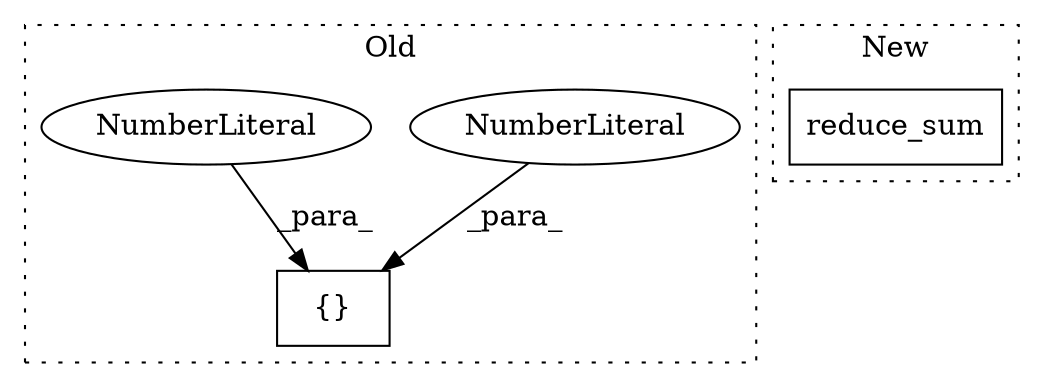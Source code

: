 digraph G {
subgraph cluster0 {
1 [label="{}" a="4" s="1686,1690" l="1,1" shape="box"];
3 [label="NumberLiteral" a="34" s="1687" l="1" shape="ellipse"];
4 [label="NumberLiteral" a="34" s="1689" l="1" shape="ellipse"];
label = "Old";
style="dotted";
}
subgraph cluster1 {
2 [label="reduce_sum" a="32" s="1857,1887" l="11,1" shape="box"];
label = "New";
style="dotted";
}
3 -> 1 [label="_para_"];
4 -> 1 [label="_para_"];
}